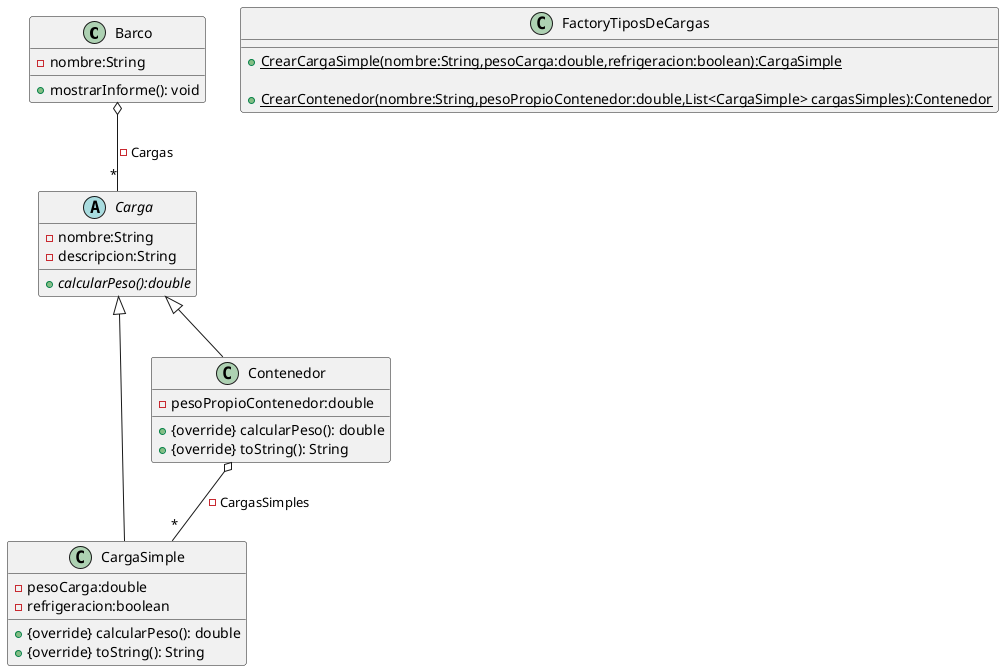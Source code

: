 @startuml

class Barco{
-nombre:String

+ mostrarInforme(): void
}

abstract class Carga{
-nombre:String
-descripcion:String

+{abstract} calcularPeso():double
}

class FactoryTiposDeCargas {
    + {static} CrearCargaSimple(nombre:String,pesoCarga:double,refrigeracion:boolean):CargaSimple

    + {static} CrearContenedor(nombre:String,pesoPropioContenedor:double,List<CargaSimple> cargasSimples):Contenedor
}

class CargaSimple{
-pesoCarga:double
-refrigeracion:boolean

+ {override} calcularPeso(): double
+ {override} toString(): String
}

class Contenedor{
-pesoPropioContenedor:double

+ {override} calcularPeso(): double
+ {override} toString(): String
}

Barco o-- "*" Carga :-Cargas
CargaSimple  -up-|> Carga
Contenedor -up-|> Carga
Contenedor o-- "*" CargaSimple :-CargasSimples

'Barco --> Carga :Cargas
'CargaSimple  -up-|> Carga
'Contenedor -up-|> Carga
'Contenedor --> CargaSimple :Cargas

@enduml
